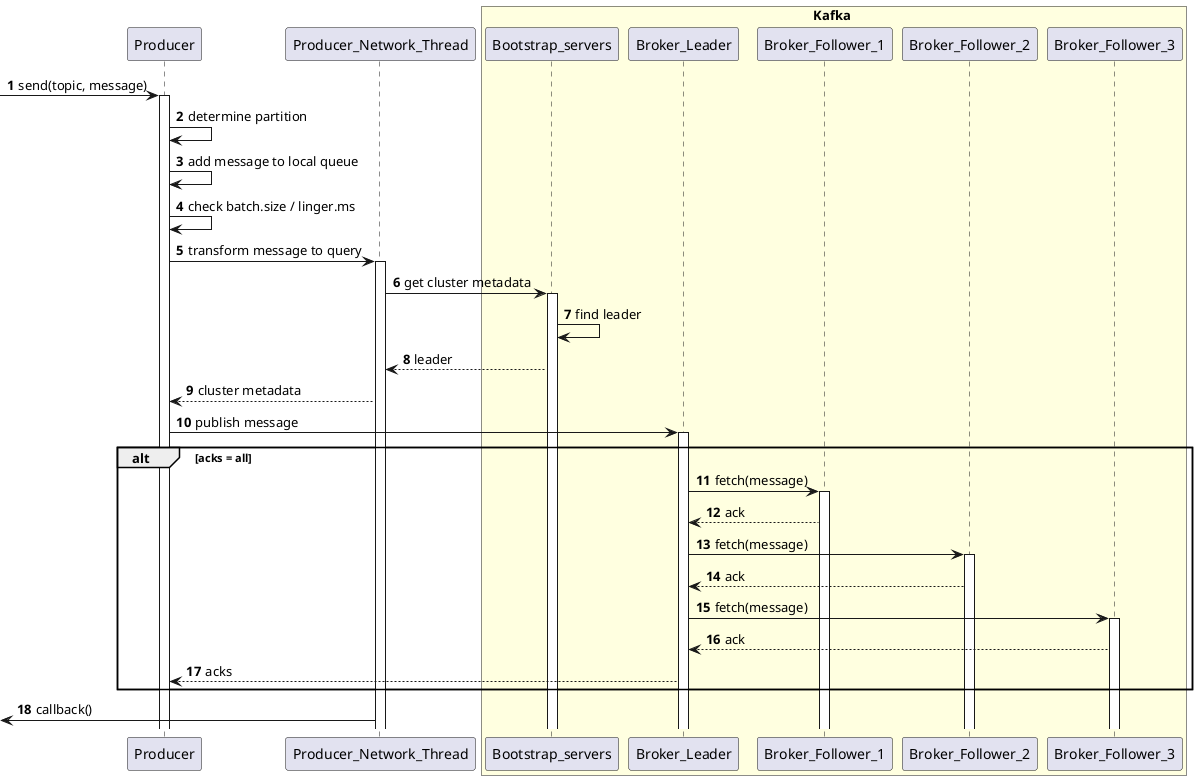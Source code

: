 @startuml
skinparam packageStyle rectangle
participant Producer
participant Producer_Network_Thread
autonumber
box Kafka #LightYellow
participant Bootstrap_servers
participant Broker_Leader
participant Broker_Follower_1
participant Broker_Follower_2
participant Broker_Follower_3
-> Producer : send(topic, message)
activate Producer
Producer -> Producer : determine partition
Producer -> Producer: add message to local queue
Producer -> Producer: check batch.size / linger.ms
Producer -> Producer_Network_Thread : transform message to query
activate Producer_Network_Thread
Producer_Network_Thread -> Bootstrap_servers: get cluster metadata
activate Bootstrap_servers
Bootstrap_servers -> Bootstrap_servers : find leader
Bootstrap_servers --> Producer_Network_Thread : leader
Producer_Network_Thread  --> Producer : cluster metadata
Producer -> Broker_Leader : publish message
activate Broker_Leader
alt acks = all
Broker_Leader -> Broker_Follower_1 : fetch(message)
activate Broker_Follower_1
Broker_Follower_1 --> Broker_Leader : ack
Broker_Leader -> Broker_Follower_2 : fetch(message)
activate Broker_Follower_2
Broker_Follower_2 --> Broker_Leader : ack
Broker_Leader -> Broker_Follower_3 : fetch(message)
activate Broker_Follower_3
Broker_Follower_3 --> Broker_Leader : ack
 Broker_Leader --> Producer : acks
end
 <- Producer_Network_Thread : callback()
end box
@enduml